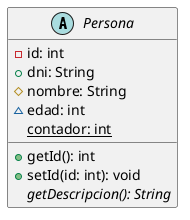 @startuml
abstract class Persona {
  - id: int
  + dni: String
  # nombre: String
  ~ edad: int
  {static} contador: int

  + getId(): int
  + setId(id: int): void
  {abstract} getDescripcion(): String
}
@enduml

